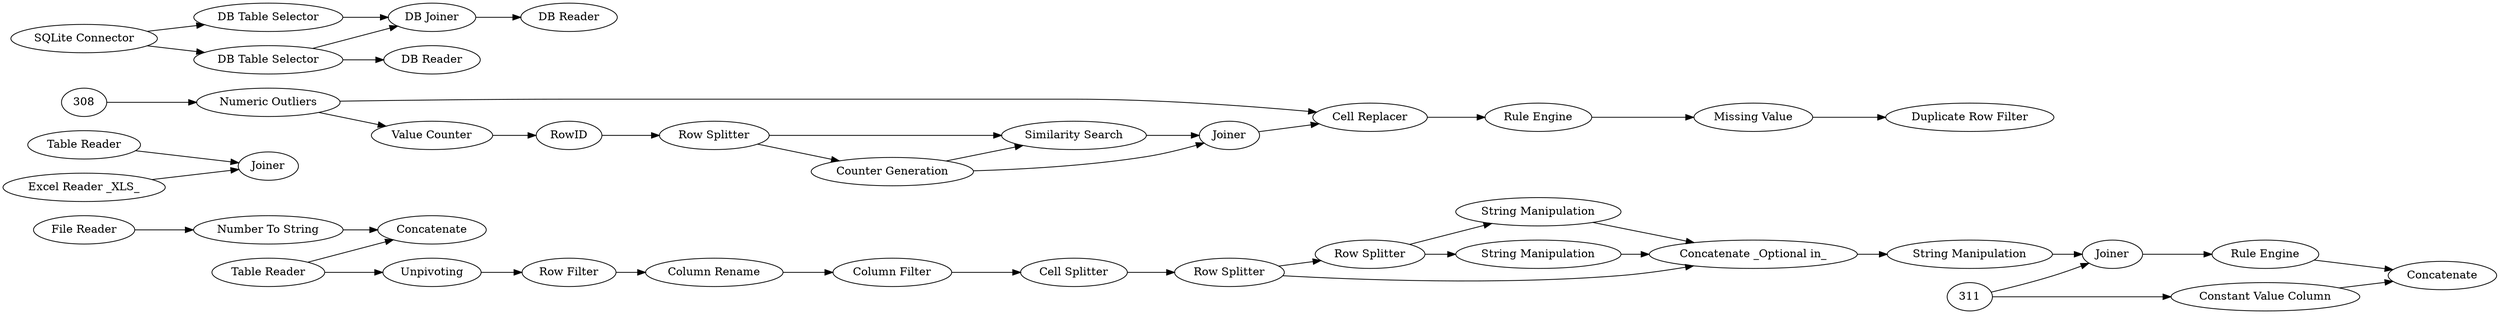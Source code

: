 digraph {
	231 [label="Constant Value Column"]
	232 [label="Rule Engine"]
	285 [label="Table Reader"]
	286 [label="Excel Reader _XLS_"]
	287 [label=Joiner]
	295 [label=Joiner]
	296 [label=Concatenate]
	176 [label="Cell Replacer"]
	187 [label="Similarity Search"]
	192 [label=Joiner]
	269 [label="Numeric Outliers"]
	276 [label="Missing Value"]
	291 [label="Value Counter"]
	293 [label=RowID]
	299 [label="Duplicate Row Filter"]
	301 [label="Rule Engine"]
	307 [label="Row Splitter"]
	284 [label="File Reader"]
	288 [label="Table Reader"]
	289 [label=Concatenate]
	300 [label="Number To String"]
	309 [label="Counter Generation"]
	278 [label="SQLite Connector"]
	279 [label="DB Table Selector"]
	280 [label="DB Table Selector"]
	281 [label="DB Joiner"]
	282 [label="DB Reader"]
	283 [label="DB Reader"]
	195 [label="Column Rename"]
	219 [label=Unpivoting]
	220 [label="Row Filter"]
	221 [label="Column Filter"]
	161 [label="Cell Splitter"]
	162 [label="Row Splitter"]
	163 [label="Row Splitter"]
	165 [label="String Manipulation"]
	166 [label="Concatenate _Optional in_"]
	167 [label="String Manipulation"]
	168 [label="String Manipulation"]
	285 -> 287
	286 -> 287
	284 -> 300
	288 -> 289
	300 -> 289
	176 -> 301
	187 -> 192
	192 -> 176
	269 -> 291
	269 -> 176
	276 -> 299
	291 -> 293
	293 -> 307
	301 -> 276
	307 -> 309
	307 -> 187
	308 -> 269
	309 -> 187
	309 -> 192
	278 -> 279
	278 -> 280
	279 -> 283
	279 -> 281
	280 -> 281
	281 -> 282
	195 -> 221
	219 -> 220
	220 -> 195
	161 -> 162
	162 -> 163
	162 -> 166
	163 -> 167
	163 -> 165
	165 -> 166
	166 -> 168
	167 -> 166
	231 -> 296
	232 -> 296
	288 -> 219
	295 -> 232
	311 -> 231
	311 -> 295
	221 -> 161
	168 -> 295
	rankdir=LR
}
